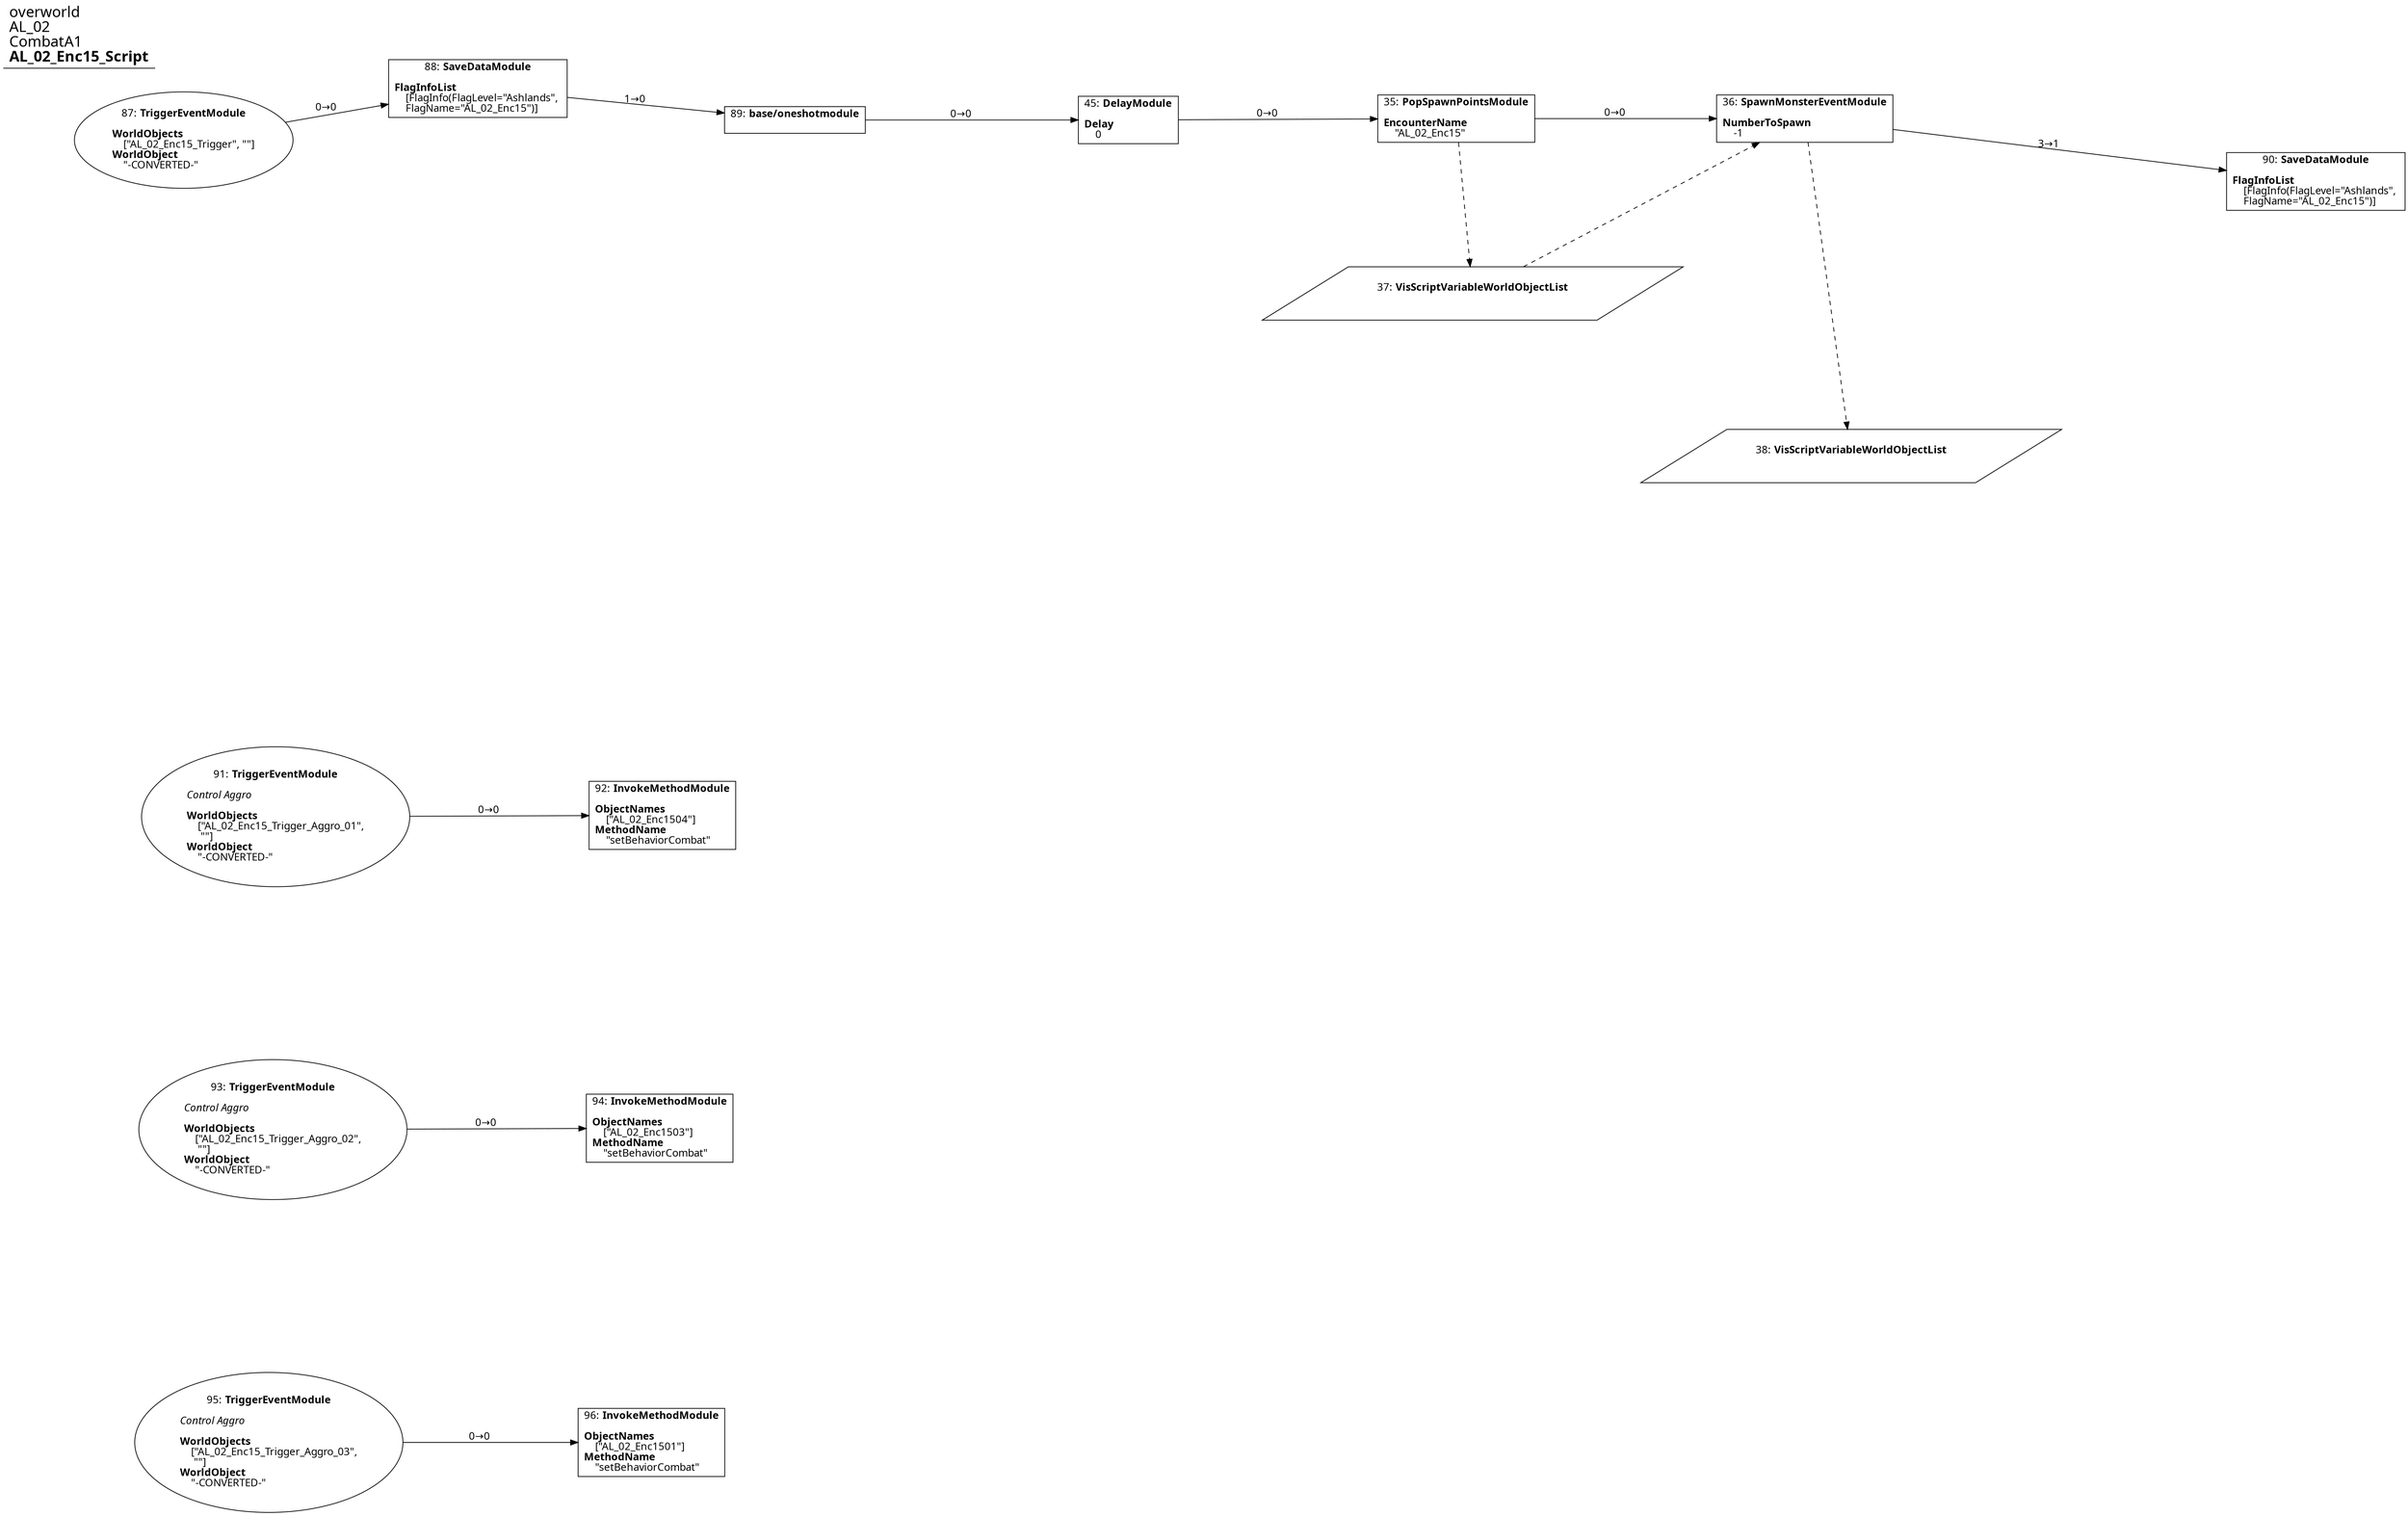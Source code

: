 digraph {
    layout = fdp;
    overlap = prism;
    sep = "+16";
    splines = spline;

    node [ shape = box ];

    graph [ fontname = "Segoe UI" ];
    node [ fontname = "Segoe UI" ];
    edge [ fontname = "Segoe UI" ];

    35 [ label = <35: <b>PopSpawnPointsModule</b><br/><br/><b>EncounterName</b><br align="left"/>    &quot;AL_02_Enc15&quot;<br align="left"/>> ];
    35 [ pos = "0.24400002,0.504!" ];
    35 -> 36 [ label = "0→0" ];
    35 -> 37 [ style = dashed ];

    36 [ label = <36: <b>SpawnMonsterEventModule</b><br/><br/><b>NumberToSpawn</b><br align="left"/>    -1<br align="left"/>> ];
    36 [ pos = "0.499,0.504!" ];
    36 -> 90 [ label = "3→1" ];
    37 -> 36 [ style = dashed ];
    36 -> 38 [ style = dashed ];

    37 [ label = <37: <b>VisScriptVariableWorldObjectList</b><br/><br/>> ];
    37 [ shape = parallelogram ]
    37 [ pos = "0.256,0.37600002!" ];

    38 [ label = <38: <b>VisScriptVariableWorldObjectList</b><br/><br/>> ];
    38 [ shape = parallelogram ]
    38 [ pos = "0.53300005,0.257!" ];

    45 [ label = <45: <b>DelayModule</b><br/><br/><b>Delay</b><br align="left"/>    0<br align="left"/>> ];
    45 [ pos = "0.004,0.503!" ];
    45 -> 35 [ label = "0→0" ];

    87 [ label = <87: <b>TriggerEventModule</b><br/><br/><b>WorldObjects</b><br align="left"/>    [&quot;AL_02_Enc15_Trigger&quot;, &quot;&quot;]<br align="left"/><b>WorldObject</b><br align="left"/>    &quot;-CONVERTED-&quot;<br align="left"/>> ];
    87 [ shape = oval ]
    87 [ pos = "-0.725,0.526!" ];
    87 -> 88 [ label = "0→0" ];

    88 [ label = <88: <b>SaveDataModule</b><br/><br/><b>FlagInfoList</b><br align="left"/>    [FlagInfo(FlagLevel=&quot;Ashlands&quot;, <br align="left"/>    FlagName=&quot;AL_02_Enc15&quot;)]<br align="left"/>> ];
    88 [ pos = "-0.47200003,0.526!" ];
    88 -> 89 [ label = "1→0" ];

    89 [ label = <89: <b>base/oneshotmodule</b><br/><br/>> ];
    89 [ pos = "-0.24000001,0.503!" ];
    89 -> 45 [ label = "0→0" ];

    90 [ label = <90: <b>SaveDataModule</b><br/><br/><b>FlagInfoList</b><br align="left"/>    [FlagInfo(FlagLevel=&quot;Ashlands&quot;, <br align="left"/>    FlagName=&quot;AL_02_Enc15&quot;)]<br align="left"/>> ];
    90 [ pos = "0.873,0.45800003!" ];

    91 [ label = <91: <b>TriggerEventModule</b><br/><br/><i>Control Aggro<br align="left"/></i><br align="left"/><b>WorldObjects</b><br align="left"/>    [&quot;AL_02_Enc15_Trigger_Aggro_01&quot;,<br align="left"/>     &quot;&quot;]<br align="left"/><b>WorldObject</b><br align="left"/>    &quot;-CONVERTED-&quot;<br align="left"/>> ];
    91 [ shape = oval ]
    91 [ pos = "-0.62,-0.007!" ];
    91 -> 92 [ label = "0→0" ];

    92 [ label = <92: <b>InvokeMethodModule</b><br/><br/><b>ObjectNames</b><br align="left"/>    [&quot;AL_02_Enc1504&quot;]<br align="left"/><b>MethodName</b><br align="left"/>    &quot;setBehaviorCombat&quot;<br align="left"/>> ];
    92 [ pos = "-0.337,-0.006!" ];

    93 [ label = <93: <b>TriggerEventModule</b><br/><br/><i>Control Aggro<br align="left"/></i><br align="left"/><b>WorldObjects</b><br align="left"/>    [&quot;AL_02_Enc15_Trigger_Aggro_02&quot;,<br align="left"/>     &quot;&quot;]<br align="left"/><b>WorldObject</b><br align="left"/>    &quot;-CONVERTED-&quot;<br align="left"/>> ];
    93 [ shape = oval ]
    93 [ pos = "-0.62200004,-0.23600002!" ];
    93 -> 94 [ label = "0→0" ];

    94 [ label = <94: <b>InvokeMethodModule</b><br/><br/><b>ObjectNames</b><br align="left"/>    [&quot;AL_02_Enc1503&quot;]<br align="left"/><b>MethodName</b><br align="left"/>    &quot;setBehaviorCombat&quot;<br align="left"/>> ];
    94 [ pos = "-0.33900002,-0.23500001!" ];

    95 [ label = <95: <b>TriggerEventModule</b><br/><br/><i>Control Aggro<br align="left"/></i><br align="left"/><b>WorldObjects</b><br align="left"/>    [&quot;AL_02_Enc15_Trigger_Aggro_03&quot;,<br align="left"/>     &quot;&quot;]<br align="left"/><b>WorldObject</b><br align="left"/>    &quot;-CONVERTED-&quot;<br align="left"/>> ];
    95 [ shape = oval ]
    95 [ pos = "-0.625,-0.46500003!" ];
    95 -> 96 [ label = "0→0" ];

    96 [ label = <96: <b>InvokeMethodModule</b><br/><br/><b>ObjectNames</b><br align="left"/>    [&quot;AL_02_Enc1501&quot;]<br align="left"/><b>MethodName</b><br align="left"/>    &quot;setBehaviorCombat&quot;<br align="left"/>> ];
    96 [ pos = "-0.34500003,-0.46500003!" ];

    title [ pos = "-0.726,0.527!" ];
    title [ shape = underline ];
    title [ label = <<font point-size="20">overworld<br align="left"/>AL_02<br align="left"/>CombatA1<br align="left"/><b>AL_02_Enc15_Script</b><br align="left"/></font>> ];
}
